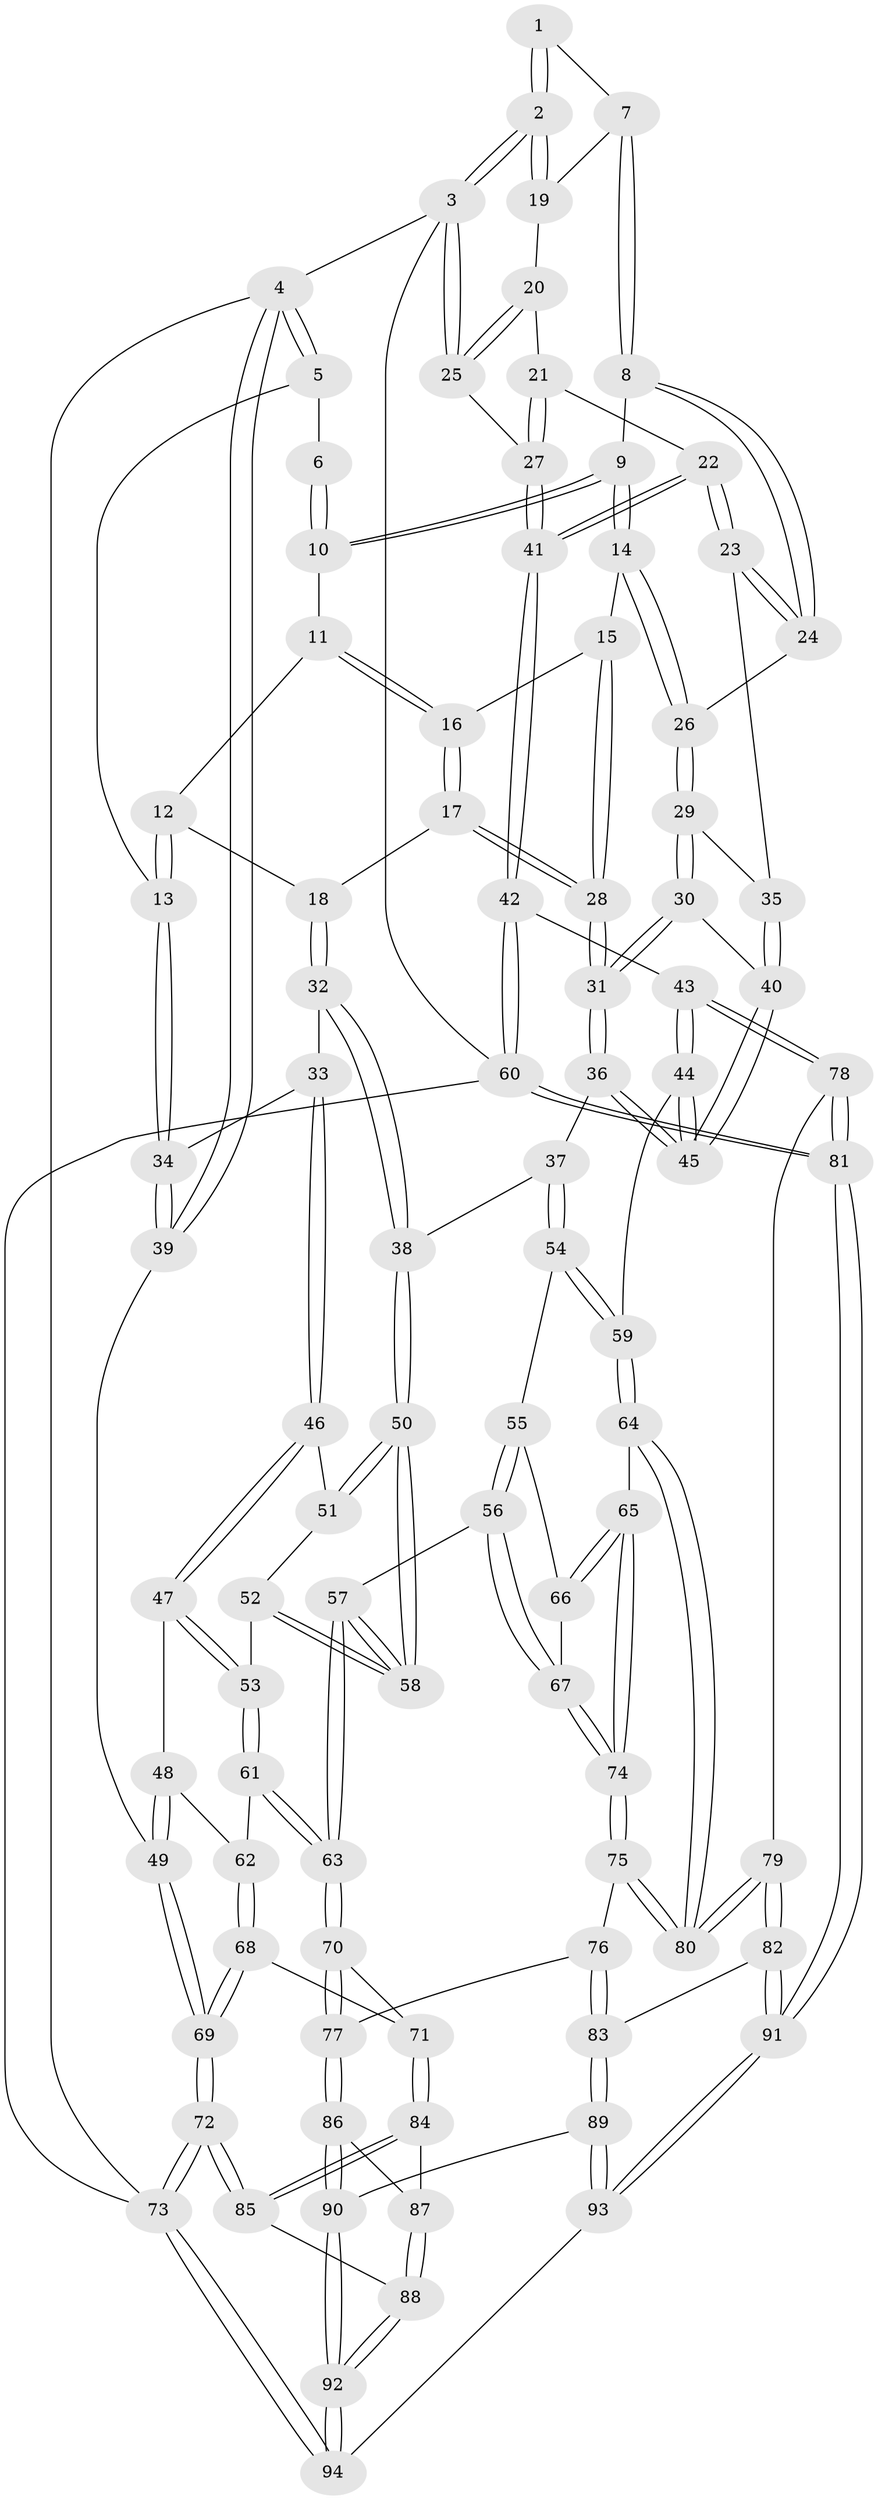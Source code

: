 // Generated by graph-tools (version 1.1) at 2025/01/03/09/25 05:01:01]
// undirected, 94 vertices, 232 edges
graph export_dot {
graph [start="1"]
  node [color=gray90,style=filled];
  1 [pos="+0.8900582194339755+0"];
  2 [pos="+1+0"];
  3 [pos="+1+0"];
  4 [pos="+0+0"];
  5 [pos="+0.17133713050669708+0"];
  6 [pos="+0.6487666692329406+0"];
  7 [pos="+0.8542682056119959+0.11233695645246916"];
  8 [pos="+0.8131122424169802+0.11536938591416845"];
  9 [pos="+0.7220226368261602+0.06049704164015168"];
  10 [pos="+0.6447863526495807+0"];
  11 [pos="+0.5973873401379318+0.0026647037995461325"];
  12 [pos="+0.47583477312080347+0.08532409678389506"];
  13 [pos="+0.26074371998556256+0.08523204605062701"];
  14 [pos="+0.6683615665166733+0.19580382730907342"];
  15 [pos="+0.6613079890413486+0.19717917513368458"];
  16 [pos="+0.5848159160725339+0.18675396062797145"];
  17 [pos="+0.5483026092337775+0.213095281864397"];
  18 [pos="+0.5165648586113218+0.2090019217643454"];
  19 [pos="+0.8687391571523321+0.11513268492889349"];
  20 [pos="+0.8732343856040021+0.11870874320610295"];
  21 [pos="+0.8940061073945156+0.1471681489644588"];
  22 [pos="+0.9150862198201071+0.25913025705000664"];
  23 [pos="+0.790385019429214+0.2599762967139914"];
  24 [pos="+0.7842800592883266+0.22137845578152623"];
  25 [pos="+1+0.009453954488315245"];
  26 [pos="+0.6714022907890099+0.1989506024909452"];
  27 [pos="+1+0.2172426125373694"];
  28 [pos="+0.6003587507029394+0.32241474333871545"];
  29 [pos="+0.6915112433834849+0.2608848563892182"];
  30 [pos="+0.6647636665276361+0.3240363894966791"];
  31 [pos="+0.6070735678327538+0.3542712955930888"];
  32 [pos="+0.419463991212034+0.27028841201149983"];
  33 [pos="+0.24510899296997649+0.17318369378730394"];
  34 [pos="+0.24452586760361142+0.1720646786229332"];
  35 [pos="+0.7897450122534382+0.2612117916018009"];
  36 [pos="+0.6004154667203904+0.3687752478281824"];
  37 [pos="+0.5897748257458553+0.37945051164331023"];
  38 [pos="+0.4602247996835292+0.3773146852854735"];
  39 [pos="+0+0.2914303574188523"];
  40 [pos="+0.7799236977384093+0.3336331816977683"];
  41 [pos="+1+0.4818791646692092"];
  42 [pos="+1+0.5197769773544629"];
  43 [pos="+1+0.5360312141517426"];
  44 [pos="+0.8809985809194056+0.5078141271418956"];
  45 [pos="+0.8437141067626396+0.4636882694276363"];
  46 [pos="+0.23628503277761445+0.34637467687525225"];
  47 [pos="+0.20844096064178805+0.3982435227412439"];
  48 [pos="+0+0.38741115243888"];
  49 [pos="+0+0.3440640510017787"];
  50 [pos="+0.42355820126661503+0.42982484649797315"];
  51 [pos="+0.31302994380948984+0.38707515581801205"];
  52 [pos="+0.308403015813301+0.477293989686498"];
  53 [pos="+0.21368302610178833+0.48063374286742133"];
  54 [pos="+0.6094563930461849+0.4915869613743252"];
  55 [pos="+0.6026589488057904+0.5000899530572699"];
  56 [pos="+0.45860729132866473+0.5749468428972432"];
  57 [pos="+0.42644743851594397+0.5501268132241574"];
  58 [pos="+0.4137349041671295+0.489677061732893"];
  59 [pos="+0.7834098466301647+0.5414357767751082"];
  60 [pos="+1+1"];
  61 [pos="+0.20128048327250503+0.5151827630632719"];
  62 [pos="+0.11214603729914072+0.5337875367868298"];
  63 [pos="+0.26588037515668667+0.625128323415747"];
  64 [pos="+0.671862843763277+0.6644225487690679"];
  65 [pos="+0.6471457613918086+0.6527128059497781"];
  66 [pos="+0.6144498698769808+0.5827330529363319"];
  67 [pos="+0.4769258804554893+0.62131595052372"];
  68 [pos="+0.02869565721937242+0.7185682378861721"];
  69 [pos="+0+0.7915759542364993"];
  70 [pos="+0.23992301807399902+0.7325762835030328"];
  71 [pos="+0.1931782953351428+0.7442481310426522"];
  72 [pos="+0+1"];
  73 [pos="+0+1"];
  74 [pos="+0.4861908495043751+0.6531114419776416"];
  75 [pos="+0.47149674104284195+0.7275690012506143"];
  76 [pos="+0.43479710509155994+0.7660362744932135"];
  77 [pos="+0.35623148896577483+0.8142410351405839"];
  78 [pos="+0.8077083921751491+0.7838809178853653"];
  79 [pos="+0.694680247671858+0.8158712116553963"];
  80 [pos="+0.6920323123596938+0.8116532928574741"];
  81 [pos="+1+1"];
  82 [pos="+0.6804360204668787+0.8709715384655943"];
  83 [pos="+0.582620077642838+0.8996998086353563"];
  84 [pos="+0.16249599325512676+0.8893492486144613"];
  85 [pos="+0.1567684081979655+0.9002898185867888"];
  86 [pos="+0.3578963251221873+0.8409140107235945"];
  87 [pos="+0.2540740374328021+0.9053079584930096"];
  88 [pos="+0.20983496827239426+0.9676869961585282"];
  89 [pos="+0.49960855253439435+0.9607656202304434"];
  90 [pos="+0.36613639210197046+0.8659645087808074"];
  91 [pos="+0.8351818272741923+1"];
  92 [pos="+0.24937444134758963+1"];
  93 [pos="+0.5046578737463061+1"];
  94 [pos="+0.24434585828495983+1"];
  1 -- 2;
  1 -- 2;
  1 -- 7;
  2 -- 3;
  2 -- 3;
  2 -- 19;
  2 -- 19;
  3 -- 4;
  3 -- 25;
  3 -- 25;
  3 -- 60;
  4 -- 5;
  4 -- 5;
  4 -- 39;
  4 -- 39;
  4 -- 73;
  5 -- 6;
  5 -- 13;
  6 -- 10;
  6 -- 10;
  7 -- 8;
  7 -- 8;
  7 -- 19;
  8 -- 9;
  8 -- 24;
  8 -- 24;
  9 -- 10;
  9 -- 10;
  9 -- 14;
  9 -- 14;
  10 -- 11;
  11 -- 12;
  11 -- 16;
  11 -- 16;
  12 -- 13;
  12 -- 13;
  12 -- 18;
  13 -- 34;
  13 -- 34;
  14 -- 15;
  14 -- 26;
  14 -- 26;
  15 -- 16;
  15 -- 28;
  15 -- 28;
  16 -- 17;
  16 -- 17;
  17 -- 18;
  17 -- 28;
  17 -- 28;
  18 -- 32;
  18 -- 32;
  19 -- 20;
  20 -- 21;
  20 -- 25;
  20 -- 25;
  21 -- 22;
  21 -- 27;
  21 -- 27;
  22 -- 23;
  22 -- 23;
  22 -- 41;
  22 -- 41;
  23 -- 24;
  23 -- 24;
  23 -- 35;
  24 -- 26;
  25 -- 27;
  26 -- 29;
  26 -- 29;
  27 -- 41;
  27 -- 41;
  28 -- 31;
  28 -- 31;
  29 -- 30;
  29 -- 30;
  29 -- 35;
  30 -- 31;
  30 -- 31;
  30 -- 40;
  31 -- 36;
  31 -- 36;
  32 -- 33;
  32 -- 38;
  32 -- 38;
  33 -- 34;
  33 -- 46;
  33 -- 46;
  34 -- 39;
  34 -- 39;
  35 -- 40;
  35 -- 40;
  36 -- 37;
  36 -- 45;
  36 -- 45;
  37 -- 38;
  37 -- 54;
  37 -- 54;
  38 -- 50;
  38 -- 50;
  39 -- 49;
  40 -- 45;
  40 -- 45;
  41 -- 42;
  41 -- 42;
  42 -- 43;
  42 -- 60;
  42 -- 60;
  43 -- 44;
  43 -- 44;
  43 -- 78;
  43 -- 78;
  44 -- 45;
  44 -- 45;
  44 -- 59;
  46 -- 47;
  46 -- 47;
  46 -- 51;
  47 -- 48;
  47 -- 53;
  47 -- 53;
  48 -- 49;
  48 -- 49;
  48 -- 62;
  49 -- 69;
  49 -- 69;
  50 -- 51;
  50 -- 51;
  50 -- 58;
  50 -- 58;
  51 -- 52;
  52 -- 53;
  52 -- 58;
  52 -- 58;
  53 -- 61;
  53 -- 61;
  54 -- 55;
  54 -- 59;
  54 -- 59;
  55 -- 56;
  55 -- 56;
  55 -- 66;
  56 -- 57;
  56 -- 67;
  56 -- 67;
  57 -- 58;
  57 -- 58;
  57 -- 63;
  57 -- 63;
  59 -- 64;
  59 -- 64;
  60 -- 81;
  60 -- 81;
  60 -- 73;
  61 -- 62;
  61 -- 63;
  61 -- 63;
  62 -- 68;
  62 -- 68;
  63 -- 70;
  63 -- 70;
  64 -- 65;
  64 -- 80;
  64 -- 80;
  65 -- 66;
  65 -- 66;
  65 -- 74;
  65 -- 74;
  66 -- 67;
  67 -- 74;
  67 -- 74;
  68 -- 69;
  68 -- 69;
  68 -- 71;
  69 -- 72;
  69 -- 72;
  70 -- 71;
  70 -- 77;
  70 -- 77;
  71 -- 84;
  71 -- 84;
  72 -- 73;
  72 -- 73;
  72 -- 85;
  72 -- 85;
  73 -- 94;
  73 -- 94;
  74 -- 75;
  74 -- 75;
  75 -- 76;
  75 -- 80;
  75 -- 80;
  76 -- 77;
  76 -- 83;
  76 -- 83;
  77 -- 86;
  77 -- 86;
  78 -- 79;
  78 -- 81;
  78 -- 81;
  79 -- 80;
  79 -- 80;
  79 -- 82;
  79 -- 82;
  81 -- 91;
  81 -- 91;
  82 -- 83;
  82 -- 91;
  82 -- 91;
  83 -- 89;
  83 -- 89;
  84 -- 85;
  84 -- 85;
  84 -- 87;
  85 -- 88;
  86 -- 87;
  86 -- 90;
  86 -- 90;
  87 -- 88;
  87 -- 88;
  88 -- 92;
  88 -- 92;
  89 -- 90;
  89 -- 93;
  89 -- 93;
  90 -- 92;
  90 -- 92;
  91 -- 93;
  91 -- 93;
  92 -- 94;
  92 -- 94;
  93 -- 94;
}
